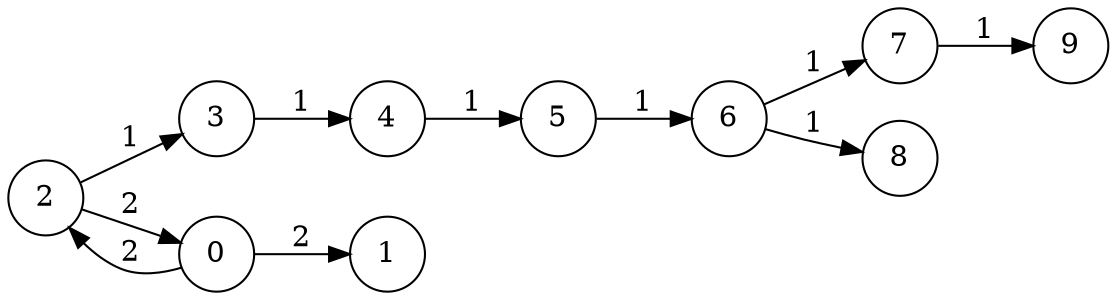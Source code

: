 digraph dot_graph {
  rankdir=LR;
  size="8,5"
  node [shape=circle];
  3 -> 4 [label = "1"]; 
  7 -> 9 [label = "1"]; 
  6 -> 8 [label = "1"]; 
  6 -> 7 [label = "1"]; 
  5 -> 6 [label = "1"]; 
  4 -> 5 [label = "1"]; 
  2 -> 0 [label = "2"]; 
  2 -> 3 [label = "1"]; 
  0 -> 2 [label = "2"]; 
  0 -> 1 [label = "2"]; 
}